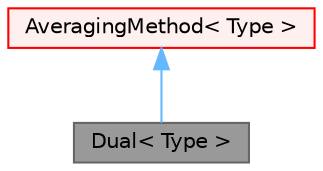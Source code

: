 digraph "Dual&lt; Type &gt;"
{
 // LATEX_PDF_SIZE
  bgcolor="transparent";
  edge [fontname=Helvetica,fontsize=10,labelfontname=Helvetica,labelfontsize=10];
  node [fontname=Helvetica,fontsize=10,shape=box,height=0.2,width=0.4];
  Node1 [id="Node000001",label="Dual\< Type \>",height=0.2,width=0.4,color="gray40", fillcolor="grey60", style="filled", fontcolor="black",tooltip="Dual-mesh lagrangian averaging procedure."];
  Node2 -> Node1 [id="edge1_Node000001_Node000002",dir="back",color="steelblue1",style="solid",tooltip=" "];
  Node2 [id="Node000002",label="AveragingMethod\< Type \>",height=0.2,width=0.4,color="red", fillcolor="#FFF0F0", style="filled",URL="$classFoam_1_1AveragingMethod.html",tooltip="Base class for lagrangian averaging methods."];
}
